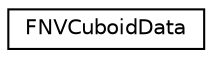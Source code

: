 digraph "Graphical Class Hierarchy"
{
  edge [fontname="Helvetica",fontsize="10",labelfontname="Helvetica",labelfontsize="10"];
  node [fontname="Helvetica",fontsize="10",shape=record];
  rankdir="LR";
  Node1 [label="FNVCuboidData",height=0.2,width=0.4,color="black", fillcolor="white", style="filled",URL="$struct_f_n_v_cuboid_data.html"];
}
